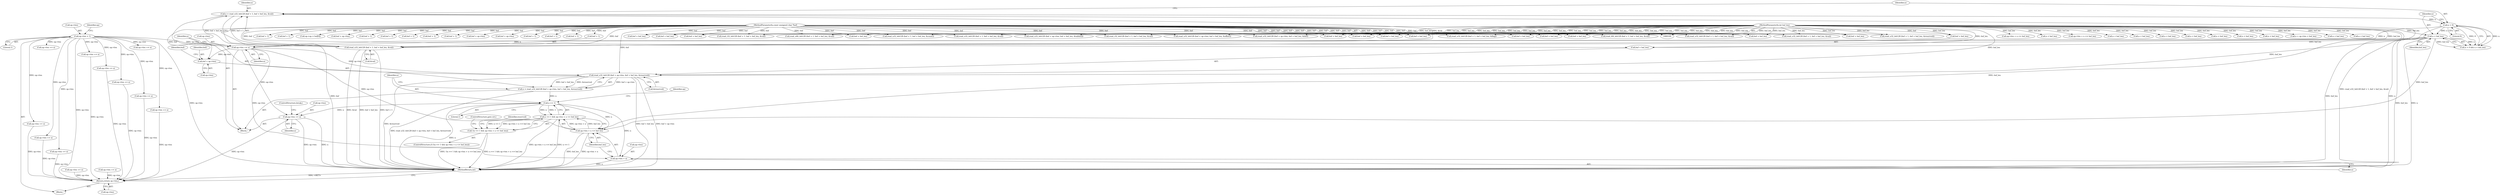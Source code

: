digraph "0_radare2_52b1526443c1f433087928291d1c3d37a5600515@pointer" {
"1000652" [label="(Call,op->len += n)"];
"1000645" [label="(Call,n > 0)"];
"1000631" [label="(Call,n = read_u32_leb128 (buf + 1, buf + buf_len, &val))"];
"1000633" [label="(Call,read_u32_leb128 (buf + 1, buf + buf_len, &val))"];
"1000102" [label="(MethodParameterIn,const unsigned char *buf)"];
"1000103" [label="(MethodParameterIn,int buf_len)"];
"1000648" [label="(Call,n < buf_len)"];
"1000105" [label="(Call,op->len = 1)"];
"1000659" [label="(Call,read_u32_leb128 (buf + op->len, buf + buf_len, &reserved))"];
"1000657" [label="(Call,n = read_u32_leb128 (buf + op->len, buf + buf_len, &reserved))"];
"1000673" [label="(Call,n == 1)"];
"1000672" [label="(Call,n == 1 && op->len + n <= buf_len)"];
"1000671" [label="(Call,!(n == 1 && op->len + n <= buf_len))"];
"1000676" [label="(Call,op->len + n <= buf_len)"];
"1000677" [label="(Call,op->len + n)"];
"1000698" [label="(Call,op->len += n)"];
"1001053" [label="(Return,return op->len;)"];
"1000660" [label="(Call,buf + op->len)"];
"1000830" [label="(Call,op->len + n <= buf_len)"];
"1000530" [label="(Call,buf + op->len)"];
"1000660" [label="(Call,buf + op->len)"];
"1000718" [label="(Call,buf + 1)"];
"1000913" [label="(Call,buf + 1)"];
"1000454" [label="(Call,buf + buf_len)"];
"1000631" [label="(Call,n = read_u32_leb128 (buf + 1, buf + buf_len, &val))"];
"1000670" [label="(ControlStructure,if (!(n == 1 && op->len + n <= buf_len)))"];
"1000965" [label="(Call,op->len += n)"];
"1000897" [label="(Call,op->len += n)"];
"1000646" [label="(Identifier,n)"];
"1001035" [label="(Call,n < buf_len)"];
"1000105" [label="(Call,op->len = 1)"];
"1000402" [label="(Call,buf + buf_len)"];
"1000984" [label="(Call,buf + buf_len)"];
"1000427" [label="(Call,op->len += n)"];
"1000514" [label="(Call,op->len + n <= buf_len)"];
"1000678" [label="(Call,op->len)"];
"1000814" [label="(Call,buf + op->len)"];
"1000645" [label="(Call,n > 0)"];
"1000916" [label="(Call,buf + buf_len)"];
"1000659" [label="(Call,read_u32_leb128 (buf + op->len, buf + buf_len, &reserved))"];
"1000931" [label="(Call,op->len += n)"];
"1000677" [label="(Call,op->len + n)"];
"1000656" [label="(Identifier,n)"];
"1000674" [label="(Identifier,n)"];
"1000652" [label="(Call,op->len += n)"];
"1000787" [label="(Call,read_u32_leb128 (buf + 1, buf + buf_len, &flag))"];
"1000112" [label="(Identifier,op)"];
"1001045" [label="(Call,op->len += n)"];
"1000657" [label="(Call,n = read_u32_leb128 (buf + op->len, buf + buf_len, &reserved))"];
"1000791" [label="(Call,buf + buf_len)"];
"1000912" [label="(Call,read_i32_leb128 (buf + 1, buf + buf_len, &val))"];
"1000732" [label="(Call,n < buf_len)"];
"1000306" [label="(Call,n < buf_len)"];
"1000788" [label="(Call,buf + 1)"];
"1000633" [label="(Call,read_u32_leb128 (buf + 1, buf + buf_len, &val))"];
"1000529" [label="(Call,read_u32_leb128 (buf + op->len, buf + buf_len, &def))"];
"1000500" [label="(Call,buf + op->len)"];
"1000675" [label="(Literal,1)"];
"1000291" [label="(Call,read_i32_leb128 (buf + 1, buf + buf_len, &val))"];
"1000661" [label="(Identifier,buf)"];
"1000658" [label="(Identifier,n)"];
"1000699" [label="(Call,op->len)"];
"1000721" [label="(Call,buf + buf_len)"];
"1000381" [label="(Call,op->len += n)"];
"1000813" [label="(Call,read_u32_leb128 (buf + op->len, buf + buf_len, &offset))"];
"1000681" [label="(Identifier,n)"];
"1000554" [label="(Call,op->len += n)"];
"1000451" [label="(Call,buf + 1)"];
"1000981" [label="(Call,buf + 1)"];
"1000398" [label="(Call,read_u32_leb128 (buf + 1, buf + buf_len, &val))"];
"1000637" [label="(Call,buf + buf_len)"];
"1000662" [label="(Call,op->len)"];
"1000947" [label="(Call,buf + 1)"];
"1000450" [label="(Call,read_u32_leb128 (buf + 1, buf + buf_len, &count))"];
"1000110" [label="(Call,op->op = buf[0])"];
"1000499" [label="(Call,read_u32_leb128 (buf + op->len, buf + buf_len, &table[i]))"];
"1000880" [label="(Call,n < buf_len)"];
"1000961" [label="(Call,n < buf_len)"];
"1000995" [label="(Call,n < buf_len)"];
"1000869" [label="(Call,buf + buf_len)"];
"1000703" [label="(ControlStructure,break;)"];
"1000671" [label="(Call,!(n == 1 && op->len + n <= buf_len))"];
"1000109" [label="(Literal,1)"];
"1000717" [label="(Call,read_u32_leb128 (buf + 1, buf + buf_len, &val))"];
"1000673" [label="(Call,n == 1)"];
"1000465" [label="(Call,n < buf_len)"];
"1000649" [label="(Identifier,n)"];
"1000665" [label="(Call,buf + buf_len)"];
"1000682" [label="(Identifier,buf_len)"];
"1000865" [label="(Call,read_u32_leb128 (buf + 1, buf + buf_len, &reserved))"];
"1000698" [label="(Call,op->len += n)"];
"1000946" [label="(Call,read_i64_leb128 (buf + 1, buf + buf_len, &val))"];
"1000295" [label="(Call,buf + buf_len)"];
"1000683" [label="(ControlStructure,goto err;)"];
"1000648" [label="(Call,n < buf_len)"];
"1000702" [label="(Identifier,n)"];
"1000292" [label="(Call,buf + 1)"];
"1000802" [label="(Call,n < buf_len)"];
"1001020" [label="(Call,read_u64_leb128 (buf + 1, buf + buf_len, &val))"];
"1000746" [label="(Call,op->len += n)"];
"1000535" [label="(Call,buf + buf_len)"];
"1001024" [label="(Call,buf + buf_len)"];
"1000650" [label="(Identifier,buf_len)"];
"1000672" [label="(Call,n == 1 && op->len + n <= buf_len)"];
"1000644" [label="(Call,n > 0 && n < buf_len)"];
"1001021" [label="(Call,buf + 1)"];
"1000505" [label="(Call,buf + buf_len)"];
"1000676" [label="(Call,op->len + n <= buf_len)"];
"1000866" [label="(Call,buf + 1)"];
"1000685" [label="(Identifier,reserved)"];
"1001073" [label="(MethodReturn,int)"];
"1000482" [label="(Call,op->len += n)"];
"1000849" [label="(Call,op->len += n)"];
"1000668" [label="(Call,&reserved)"];
"1000634" [label="(Call,buf + 1)"];
"1000546" [label="(Call,n + op->len < buf_len)"];
"1000106" [label="(Call,op->len)"];
"1001005" [label="(Call,op->len += n)"];
"1000103" [label="(MethodParameterIn,int buf_len)"];
"1000980" [label="(Call,read_u32_leb128 (buf + 1, buf + buf_len, &val))"];
"1000653" [label="(Call,op->len)"];
"1000399" [label="(Call,buf + 1)"];
"1000413" [label="(Call,n < buf_len)"];
"1000104" [label="(Block,)"];
"1000102" [label="(MethodParameterIn,const unsigned char *buf)"];
"1000806" [label="(Call,op->len += n)"];
"1000819" [label="(Call,buf + buf_len)"];
"1001053" [label="(Return,return op->len;)"];
"1000632" [label="(Identifier,n)"];
"1000621" [label="(Block,)"];
"1001054" [label="(Call,op->len)"];
"1000647" [label="(Literal,0)"];
"1000927" [label="(Call,n < buf_len)"];
"1000640" [label="(Call,&val)"];
"1000950" [label="(Call,buf + buf_len)"];
"1000666" [label="(Identifier,buf)"];
"1000679" [label="(Identifier,op)"];
"1000652" -> "1000621"  [label="AST: "];
"1000652" -> "1000656"  [label="CFG: "];
"1000653" -> "1000652"  [label="AST: "];
"1000656" -> "1000652"  [label="AST: "];
"1000658" -> "1000652"  [label="CFG: "];
"1000645" -> "1000652"  [label="DDG: n"];
"1000648" -> "1000652"  [label="DDG: n"];
"1000105" -> "1000652"  [label="DDG: op->len"];
"1000652" -> "1000659"  [label="DDG: op->len"];
"1000652" -> "1000660"  [label="DDG: op->len"];
"1000652" -> "1000676"  [label="DDG: op->len"];
"1000652" -> "1000677"  [label="DDG: op->len"];
"1000652" -> "1000698"  [label="DDG: op->len"];
"1000645" -> "1000644"  [label="AST: "];
"1000645" -> "1000647"  [label="CFG: "];
"1000646" -> "1000645"  [label="AST: "];
"1000647" -> "1000645"  [label="AST: "];
"1000649" -> "1000645"  [label="CFG: "];
"1000644" -> "1000645"  [label="CFG: "];
"1000645" -> "1001073"  [label="DDG: n"];
"1000645" -> "1000644"  [label="DDG: n"];
"1000645" -> "1000644"  [label="DDG: 0"];
"1000631" -> "1000645"  [label="DDG: n"];
"1000645" -> "1000648"  [label="DDG: n"];
"1000631" -> "1000621"  [label="AST: "];
"1000631" -> "1000633"  [label="CFG: "];
"1000632" -> "1000631"  [label="AST: "];
"1000633" -> "1000631"  [label="AST: "];
"1000646" -> "1000631"  [label="CFG: "];
"1000631" -> "1001073"  [label="DDG: read_u32_leb128 (buf + 1, buf + buf_len, &val)"];
"1000633" -> "1000631"  [label="DDG: buf + 1"];
"1000633" -> "1000631"  [label="DDG: buf + buf_len"];
"1000633" -> "1000631"  [label="DDG: &val"];
"1000633" -> "1000640"  [label="CFG: "];
"1000634" -> "1000633"  [label="AST: "];
"1000637" -> "1000633"  [label="AST: "];
"1000640" -> "1000633"  [label="AST: "];
"1000633" -> "1001073"  [label="DDG: &val"];
"1000633" -> "1001073"  [label="DDG: buf + buf_len"];
"1000633" -> "1001073"  [label="DDG: buf + 1"];
"1000102" -> "1000633"  [label="DDG: buf"];
"1000103" -> "1000633"  [label="DDG: buf_len"];
"1000102" -> "1000100"  [label="AST: "];
"1000102" -> "1001073"  [label="DDG: buf"];
"1000102" -> "1000110"  [label="DDG: buf"];
"1000102" -> "1000291"  [label="DDG: buf"];
"1000102" -> "1000292"  [label="DDG: buf"];
"1000102" -> "1000295"  [label="DDG: buf"];
"1000102" -> "1000398"  [label="DDG: buf"];
"1000102" -> "1000399"  [label="DDG: buf"];
"1000102" -> "1000402"  [label="DDG: buf"];
"1000102" -> "1000450"  [label="DDG: buf"];
"1000102" -> "1000451"  [label="DDG: buf"];
"1000102" -> "1000454"  [label="DDG: buf"];
"1000102" -> "1000499"  [label="DDG: buf"];
"1000102" -> "1000500"  [label="DDG: buf"];
"1000102" -> "1000505"  [label="DDG: buf"];
"1000102" -> "1000529"  [label="DDG: buf"];
"1000102" -> "1000530"  [label="DDG: buf"];
"1000102" -> "1000535"  [label="DDG: buf"];
"1000102" -> "1000634"  [label="DDG: buf"];
"1000102" -> "1000637"  [label="DDG: buf"];
"1000102" -> "1000659"  [label="DDG: buf"];
"1000102" -> "1000660"  [label="DDG: buf"];
"1000102" -> "1000665"  [label="DDG: buf"];
"1000102" -> "1000717"  [label="DDG: buf"];
"1000102" -> "1000718"  [label="DDG: buf"];
"1000102" -> "1000721"  [label="DDG: buf"];
"1000102" -> "1000787"  [label="DDG: buf"];
"1000102" -> "1000788"  [label="DDG: buf"];
"1000102" -> "1000791"  [label="DDG: buf"];
"1000102" -> "1000813"  [label="DDG: buf"];
"1000102" -> "1000814"  [label="DDG: buf"];
"1000102" -> "1000819"  [label="DDG: buf"];
"1000102" -> "1000865"  [label="DDG: buf"];
"1000102" -> "1000866"  [label="DDG: buf"];
"1000102" -> "1000869"  [label="DDG: buf"];
"1000102" -> "1000912"  [label="DDG: buf"];
"1000102" -> "1000913"  [label="DDG: buf"];
"1000102" -> "1000916"  [label="DDG: buf"];
"1000102" -> "1000946"  [label="DDG: buf"];
"1000102" -> "1000947"  [label="DDG: buf"];
"1000102" -> "1000950"  [label="DDG: buf"];
"1000102" -> "1000980"  [label="DDG: buf"];
"1000102" -> "1000981"  [label="DDG: buf"];
"1000102" -> "1000984"  [label="DDG: buf"];
"1000102" -> "1001020"  [label="DDG: buf"];
"1000102" -> "1001021"  [label="DDG: buf"];
"1000102" -> "1001024"  [label="DDG: buf"];
"1000103" -> "1000100"  [label="AST: "];
"1000103" -> "1001073"  [label="DDG: buf_len"];
"1000103" -> "1000291"  [label="DDG: buf_len"];
"1000103" -> "1000295"  [label="DDG: buf_len"];
"1000103" -> "1000306"  [label="DDG: buf_len"];
"1000103" -> "1000398"  [label="DDG: buf_len"];
"1000103" -> "1000402"  [label="DDG: buf_len"];
"1000103" -> "1000413"  [label="DDG: buf_len"];
"1000103" -> "1000450"  [label="DDG: buf_len"];
"1000103" -> "1000454"  [label="DDG: buf_len"];
"1000103" -> "1000465"  [label="DDG: buf_len"];
"1000103" -> "1000499"  [label="DDG: buf_len"];
"1000103" -> "1000505"  [label="DDG: buf_len"];
"1000103" -> "1000514"  [label="DDG: buf_len"];
"1000103" -> "1000529"  [label="DDG: buf_len"];
"1000103" -> "1000535"  [label="DDG: buf_len"];
"1000103" -> "1000546"  [label="DDG: buf_len"];
"1000103" -> "1000637"  [label="DDG: buf_len"];
"1000103" -> "1000648"  [label="DDG: buf_len"];
"1000103" -> "1000659"  [label="DDG: buf_len"];
"1000103" -> "1000665"  [label="DDG: buf_len"];
"1000103" -> "1000676"  [label="DDG: buf_len"];
"1000103" -> "1000717"  [label="DDG: buf_len"];
"1000103" -> "1000721"  [label="DDG: buf_len"];
"1000103" -> "1000732"  [label="DDG: buf_len"];
"1000103" -> "1000787"  [label="DDG: buf_len"];
"1000103" -> "1000791"  [label="DDG: buf_len"];
"1000103" -> "1000802"  [label="DDG: buf_len"];
"1000103" -> "1000813"  [label="DDG: buf_len"];
"1000103" -> "1000819"  [label="DDG: buf_len"];
"1000103" -> "1000830"  [label="DDG: buf_len"];
"1000103" -> "1000865"  [label="DDG: buf_len"];
"1000103" -> "1000869"  [label="DDG: buf_len"];
"1000103" -> "1000880"  [label="DDG: buf_len"];
"1000103" -> "1000912"  [label="DDG: buf_len"];
"1000103" -> "1000916"  [label="DDG: buf_len"];
"1000103" -> "1000927"  [label="DDG: buf_len"];
"1000103" -> "1000946"  [label="DDG: buf_len"];
"1000103" -> "1000950"  [label="DDG: buf_len"];
"1000103" -> "1000961"  [label="DDG: buf_len"];
"1000103" -> "1000980"  [label="DDG: buf_len"];
"1000103" -> "1000984"  [label="DDG: buf_len"];
"1000103" -> "1000995"  [label="DDG: buf_len"];
"1000103" -> "1001020"  [label="DDG: buf_len"];
"1000103" -> "1001024"  [label="DDG: buf_len"];
"1000103" -> "1001035"  [label="DDG: buf_len"];
"1000648" -> "1000644"  [label="AST: "];
"1000648" -> "1000650"  [label="CFG: "];
"1000649" -> "1000648"  [label="AST: "];
"1000650" -> "1000648"  [label="AST: "];
"1000644" -> "1000648"  [label="CFG: "];
"1000648" -> "1001073"  [label="DDG: buf_len"];
"1000648" -> "1001073"  [label="DDG: n"];
"1000648" -> "1000644"  [label="DDG: n"];
"1000648" -> "1000644"  [label="DDG: buf_len"];
"1000648" -> "1000659"  [label="DDG: buf_len"];
"1000648" -> "1000665"  [label="DDG: buf_len"];
"1000648" -> "1000676"  [label="DDG: buf_len"];
"1000105" -> "1000104"  [label="AST: "];
"1000105" -> "1000109"  [label="CFG: "];
"1000106" -> "1000105"  [label="AST: "];
"1000109" -> "1000105"  [label="AST: "];
"1000112" -> "1000105"  [label="CFG: "];
"1000105" -> "1001073"  [label="DDG: op->len"];
"1000105" -> "1000381"  [label="DDG: op->len"];
"1000105" -> "1000427"  [label="DDG: op->len"];
"1000105" -> "1000482"  [label="DDG: op->len"];
"1000105" -> "1000746"  [label="DDG: op->len"];
"1000105" -> "1000806"  [label="DDG: op->len"];
"1000105" -> "1000897"  [label="DDG: op->len"];
"1000105" -> "1000931"  [label="DDG: op->len"];
"1000105" -> "1000965"  [label="DDG: op->len"];
"1000105" -> "1001005"  [label="DDG: op->len"];
"1000105" -> "1001045"  [label="DDG: op->len"];
"1000105" -> "1001053"  [label="DDG: op->len"];
"1000659" -> "1000657"  [label="AST: "];
"1000659" -> "1000668"  [label="CFG: "];
"1000660" -> "1000659"  [label="AST: "];
"1000665" -> "1000659"  [label="AST: "];
"1000668" -> "1000659"  [label="AST: "];
"1000657" -> "1000659"  [label="CFG: "];
"1000659" -> "1001073"  [label="DDG: buf + op->len"];
"1000659" -> "1001073"  [label="DDG: &reserved"];
"1000659" -> "1001073"  [label="DDG: buf + buf_len"];
"1000659" -> "1000657"  [label="DDG: buf + op->len"];
"1000659" -> "1000657"  [label="DDG: buf + buf_len"];
"1000659" -> "1000657"  [label="DDG: &reserved"];
"1000657" -> "1000621"  [label="AST: "];
"1000658" -> "1000657"  [label="AST: "];
"1000674" -> "1000657"  [label="CFG: "];
"1000657" -> "1001073"  [label="DDG: read_u32_leb128 (buf + op->len, buf + buf_len, &reserved)"];
"1000657" -> "1000673"  [label="DDG: n"];
"1000673" -> "1000672"  [label="AST: "];
"1000673" -> "1000675"  [label="CFG: "];
"1000674" -> "1000673"  [label="AST: "];
"1000675" -> "1000673"  [label="AST: "];
"1000679" -> "1000673"  [label="CFG: "];
"1000672" -> "1000673"  [label="CFG: "];
"1000673" -> "1001073"  [label="DDG: n"];
"1000673" -> "1000672"  [label="DDG: n"];
"1000673" -> "1000672"  [label="DDG: 1"];
"1000673" -> "1000676"  [label="DDG: n"];
"1000673" -> "1000677"  [label="DDG: n"];
"1000673" -> "1000698"  [label="DDG: n"];
"1000672" -> "1000671"  [label="AST: "];
"1000672" -> "1000676"  [label="CFG: "];
"1000676" -> "1000672"  [label="AST: "];
"1000671" -> "1000672"  [label="CFG: "];
"1000672" -> "1001073"  [label="DDG: op->len + n <= buf_len"];
"1000672" -> "1001073"  [label="DDG: n == 1"];
"1000672" -> "1000671"  [label="DDG: n == 1"];
"1000672" -> "1000671"  [label="DDG: op->len + n <= buf_len"];
"1000676" -> "1000672"  [label="DDG: op->len + n"];
"1000676" -> "1000672"  [label="DDG: buf_len"];
"1000671" -> "1000670"  [label="AST: "];
"1000683" -> "1000671"  [label="CFG: "];
"1000685" -> "1000671"  [label="CFG: "];
"1000671" -> "1001073"  [label="DDG: n == 1 && op->len + n <= buf_len"];
"1000671" -> "1001073"  [label="DDG: !(n == 1 && op->len + n <= buf_len)"];
"1000676" -> "1000682"  [label="CFG: "];
"1000677" -> "1000676"  [label="AST: "];
"1000682" -> "1000676"  [label="AST: "];
"1000676" -> "1001073"  [label="DDG: buf_len"];
"1000676" -> "1001073"  [label="DDG: op->len + n"];
"1000677" -> "1000681"  [label="CFG: "];
"1000678" -> "1000677"  [label="AST: "];
"1000681" -> "1000677"  [label="AST: "];
"1000682" -> "1000677"  [label="CFG: "];
"1000677" -> "1001073"  [label="DDG: n"];
"1000698" -> "1000621"  [label="AST: "];
"1000698" -> "1000702"  [label="CFG: "];
"1000699" -> "1000698"  [label="AST: "];
"1000702" -> "1000698"  [label="AST: "];
"1000703" -> "1000698"  [label="CFG: "];
"1000698" -> "1001073"  [label="DDG: op->len"];
"1000698" -> "1001073"  [label="DDG: n"];
"1000698" -> "1001053"  [label="DDG: op->len"];
"1001053" -> "1000104"  [label="AST: "];
"1001053" -> "1001054"  [label="CFG: "];
"1001054" -> "1001053"  [label="AST: "];
"1001073" -> "1001053"  [label="CFG: "];
"1001053" -> "1001073"  [label="DDG: <RET>"];
"1000427" -> "1001053"  [label="DDG: op->len"];
"1000849" -> "1001053"  [label="DDG: op->len"];
"1000746" -> "1001053"  [label="DDG: op->len"];
"1000897" -> "1001053"  [label="DDG: op->len"];
"1000965" -> "1001053"  [label="DDG: op->len"];
"1000381" -> "1001053"  [label="DDG: op->len"];
"1000931" -> "1001053"  [label="DDG: op->len"];
"1001005" -> "1001053"  [label="DDG: op->len"];
"1001045" -> "1001053"  [label="DDG: op->len"];
"1000554" -> "1001053"  [label="DDG: op->len"];
"1000660" -> "1000662"  [label="CFG: "];
"1000661" -> "1000660"  [label="AST: "];
"1000662" -> "1000660"  [label="AST: "];
"1000666" -> "1000660"  [label="CFG: "];
}

